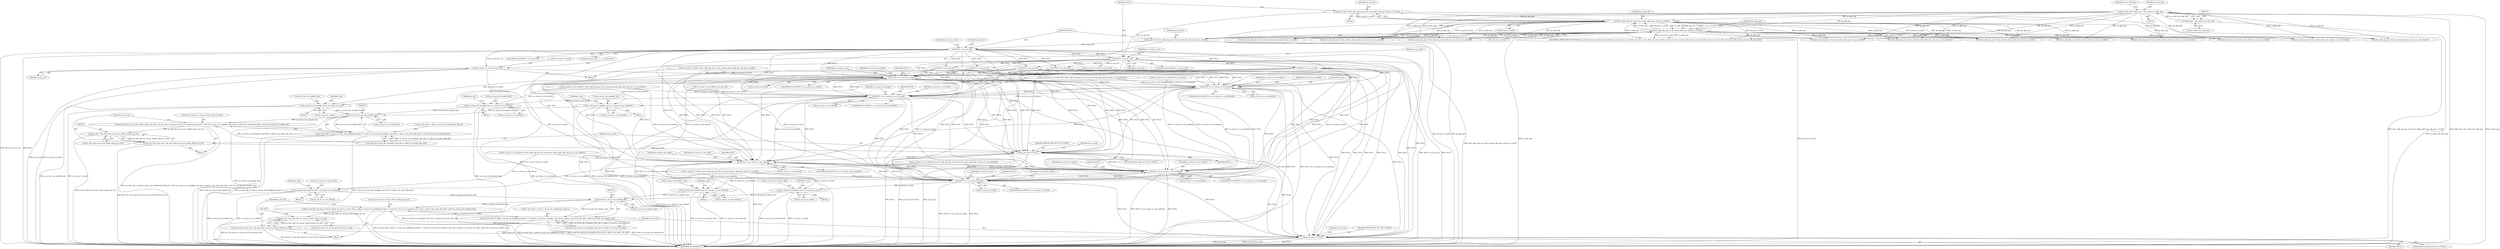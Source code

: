 digraph "0_Android_913d9e8d93d6b81bb8eac3fc2c1426651f5b259d_0@pointer" {
"1000547" [label="(Call,as_ref_pic_lt_curr[i] = ps_pic_buf)"];
"1000539" [label="(Call,NULL != ps_pic_buf)"];
"1000516" [label="(Call,NULL != ps_pic_buf)"];
"1000508" [label="(Call,ps_pic_buf = ihevc_dpb_mgr_get_ref_by_poc_lsb(ps_dpb_mgr, ai4_poc_lt_curr[i]))"];
"1000510" [label="(Call,ihevc_dpb_mgr_get_ref_by_poc_lsb(ps_dpb_mgr, ai4_poc_lt_curr[i]))"];
"1000124" [label="(Call,*ps_dpb_mgr = (dpb_mgr_t *)ps_codec->pv_dpb_mgr)"];
"1000126" [label="(Call,(dpb_mgr_t *)ps_codec->pv_dpb_mgr)"];
"1000533" [label="(Call,ihevc_dpb_mgr_get_ref_by_poc(ps_dpb_mgr, ai4_poc_lt_curr[i]))"];
"1000531" [label="(Call,ps_pic_buf = ihevc_dpb_mgr_get_ref_by_poc(ps_dpb_mgr, ai4_poc_lt_curr[i]))"];
"1000855" [label="(Call,NULL == as_ref_pic_lt_curr[i])"];
"1000771" [label="(Call,NULL == as_ref_pic_st_curr_before[i])"];
"1000786" [label="(Call,as_ref_pic_list_temp0[r_idx] = as_ref_pic_st_curr_before[i])"];
"1000917" [label="(Call,(void *)as_ref_pic_list_temp0[r_idx])"];
"1000892" [label="(Call,ps_slice_hdr->as_ref_pic_list0[r_idx].pv_pic_buf = ps_slice_hdr->s_rplm.i1_ref_pic_list_modification_flag_l0 ? (void *)as_ref_pic_list_temp0[ps_slice_hdr->s_rplm.i1_list_entry_l0[r_idx]] : (void *)as_ref_pic_list_temp0[r_idx])"];
"1000924" [label="(Call,(pic_buf_t *)ps_slice_hdr->as_ref_pic_list0[r_idx].pv_pic_buf)"];
"1000922" [label="(Call,ps_pic_buf = (pic_buf_t *)ps_slice_hdr->as_ref_pic_list0[r_idx].pv_pic_buf)"];
"1000934" [label="(Call,ps_pic_buf == NULL)"];
"1001006" [label="(Call,NULL == as_ref_pic_st_curr_after[i])"];
"1001021" [label="(Call,as_ref_pic_list_temp1[r_idx] = as_ref_pic_st_curr_after[i])"];
"1001152" [label="(Call,(void *)as_ref_pic_list_temp1[r_idx])"];
"1001127" [label="(Call,ps_slice_hdr->as_ref_pic_list1[r_idx].pv_pic_buf = ps_slice_hdr->s_rplm.i1_ref_pic_list_modification_flag_l1 ? (void *)as_ref_pic_list_temp1[ps_slice_hdr->s_rplm.i1_list_entry_l1[r_idx]] : (void *)as_ref_pic_list_temp1[r_idx])"];
"1001159" [label="(Call,(pic_buf_t *)ps_slice_hdr->as_ref_pic_list1[r_idx].pv_pic_buf)"];
"1001157" [label="(Call,ps_pic_buf = (pic_buf_t *)ps_slice_hdr->as_ref_pic_list1[r_idx].pv_pic_buf)"];
"1001169" [label="(Call,ps_pic_buf == NULL)"];
"1001135" [label="(Call,ps_slice_hdr->s_rplm.i1_ref_pic_list_modification_flag_l1 ? (void *)as_ref_pic_list_temp1[ps_slice_hdr->s_rplm.i1_list_entry_l1[r_idx]] : (void *)as_ref_pic_list_temp1[r_idx])"];
"1001048" [label="(Call,NULL == as_ref_pic_st_curr_before[i])"];
"1001063" [label="(Call,as_ref_pic_list_temp1[r_idx] = as_ref_pic_st_curr_before[i])"];
"1001090" [label="(Call,NULL == as_ref_pic_lt_curr[i])"];
"1001105" [label="(Call,as_ref_pic_list_temp1[r_idx] = as_ref_pic_lt_curr[i])"];
"1000900" [label="(Call,ps_slice_hdr->s_rplm.i1_ref_pic_list_modification_flag_l0 ? (void *)as_ref_pic_list_temp0[ps_slice_hdr->s_rplm.i1_list_entry_l0[r_idx]] : (void *)as_ref_pic_list_temp0[r_idx])"];
"1000813" [label="(Call,NULL == as_ref_pic_st_curr_after[i])"];
"1000828" [label="(Call,as_ref_pic_list_temp0[r_idx] = as_ref_pic_st_curr_after[i])"];
"1000870" [label="(Call,as_ref_pic_list_temp0[r_idx] = as_ref_pic_lt_curr[i])"];
"1000573" [label="(Call,ihevc_dpb_mgr_get_ref_by_poc_lsb(ps_dpb_mgr, ai4_poc_lt_foll[i]))"];
"1000668" [label="(Call,NULL != ps_pic_buf)"];
"1000938" [label="(Identifier,IHEVCD_REF_PIC_NOT_FOUND)"];
"1000701" [label="(Call,NULL != ps_pic_buf)"];
"1000499" [label="(Identifier,i)"];
"1001089" [label="(ControlStructure,if(NULL == as_ref_pic_lt_curr[i]))"];
"1000813" [label="(Call,NULL == as_ref_pic_st_curr_after[i])"];
"1000779" [label="(Identifier,as_ref_pic_st_curr_before)"];
"1000808" [label="(Identifier,r_idx)"];
"1000509" [label="(Identifier,ps_pic_buf)"];
"1000819" [label="(Call,as_ref_pic_st_curr_after[i] = ihevc_dpb_mgr_get_ref_by_nearest_poc(ps_dpb_mgr, ai4_poc_st_curr_after[i]))"];
"1000521" [label="(Identifier,ps_pic_buf)"];
"1001056" [label="(Identifier,as_ref_pic_st_curr_before)"];
"1000788" [label="(Identifier,as_ref_pic_list_temp0)"];
"1001098" [label="(Identifier,as_ref_pic_lt_curr)"];
"1000770" [label="(ControlStructure,if(NULL == as_ref_pic_st_curr_before[i]))"];
"1001109" [label="(Call,as_ref_pic_lt_curr[i])"];
"1000535" [label="(Call,ai4_poc_lt_curr[i])"];
"1000602" [label="(Call,NULL != ps_pic_buf)"];
"1001067" [label="(Call,as_ref_pic_st_curr_before[i])"];
"1001088" [label="(Block,)"];
"1001058" [label="(Call,ihevc_dpb_mgr_get_ref_by_nearest_poc(ps_dpb_mgr, ai4_poc_st_curr_before[i]))"];
"1001007" [label="(Identifier,NULL)"];
"1001090" [label="(Call,NULL == as_ref_pic_lt_curr[i])"];
"1000861" [label="(Call,as_ref_pic_lt_curr[i] = ihevc_dpb_mgr_get_ref_by_nearest_poc(ps_dpb_mgr, ai4_poc_lt_curr[i]))"];
"1001127" [label="(Call,ps_slice_hdr->as_ref_pic_list1[r_idx].pv_pic_buf = ps_slice_hdr->s_rplm.i1_ref_pic_list_modification_flag_l1 ? (void *)as_ref_pic_list_temp1[ps_slice_hdr->s_rplm.i1_list_entry_l1[r_idx]] : (void *)as_ref_pic_list_temp1[r_idx])"];
"1000919" [label="(Call,as_ref_pic_list_temp0[r_idx])"];
"1001050" [label="(Call,as_ref_pic_st_curr_before[i])"];
"1001001" [label="(Identifier,r_idx)"];
"1000547" [label="(Call,as_ref_pic_lt_curr[i] = ps_pic_buf)"];
"1000124" [label="(Call,*ps_dpb_mgr = (dpb_mgr_t *)ps_codec->pv_dpb_mgr)"];
"1001157" [label="(Call,ps_pic_buf = (pic_buf_t *)ps_slice_hdr->as_ref_pic_list1[r_idx].pv_pic_buf)"];
"1000811" [label="(Block,)"];
"1000532" [label="(Identifier,ps_pic_buf)"];
"1000539" [label="(Call,NULL != ps_pic_buf)"];
"1000865" [label="(Call,ihevc_dpb_mgr_get_ref_by_nearest_poc(ps_dpb_mgr, ai4_poc_lt_curr[i]))"];
"1000923" [label="(Identifier,ps_pic_buf)"];
"1000579" [label="(Call,NULL != ps_pic_buf)"];
"1000676" [label="(Call,as_ref_pic_st_curr_after[i] = ps_pic_buf)"];
"1000856" [label="(Identifier,NULL)"];
"1000548" [label="(Call,as_ref_pic_lt_curr[i])"];
"1000512" [label="(Call,ai4_poc_lt_curr[i])"];
"1000773" [label="(Call,as_ref_pic_st_curr_before[i])"];
"1001012" [label="(Call,as_ref_pic_st_curr_after[i] = ihevc_dpb_mgr_get_ref_by_nearest_poc(ps_dpb_mgr, ai4_poc_st_curr_after[i]))"];
"1000832" [label="(Call,as_ref_pic_st_curr_after[i])"];
"1000815" [label="(Call,as_ref_pic_st_curr_after[i])"];
"1000526" [label="(Identifier,as_ref_pic_lt_curr)"];
"1001092" [label="(Call,as_ref_pic_lt_curr[i])"];
"1000940" [label="(Identifier,ps_mv_buf)"];
"1000551" [label="(Identifier,ps_pic_buf)"];
"1001141" [label="(Call,(void *)as_ref_pic_list_temp1[ps_slice_hdr->s_rplm.i1_list_entry_l1[r_idx]])"];
"1001168" [label="(ControlStructure,if(ps_pic_buf == NULL))"];
"1000510" [label="(Call,ihevc_dpb_mgr_get_ref_by_poc_lsb(ps_dpb_mgr, ai4_poc_lt_curr[i]))"];
"1000906" [label="(Call,(void *)as_ref_pic_list_temp0[ps_slice_hdr->s_rplm.i1_list_entry_l0[r_idx]])"];
"1000517" [label="(Identifier,NULL)"];
"1000823" [label="(Call,ihevc_dpb_mgr_get_ref_by_nearest_poc(ps_dpb_mgr, ai4_poc_st_curr_after[i]))"];
"1000934" [label="(Call,ps_pic_buf == NULL)"];
"1000635" [label="(Call,NULL != ps_pic_buf)"];
"1000900" [label="(Call,ps_slice_hdr->s_rplm.i1_ref_pic_list_modification_flag_l0 ? (void *)as_ref_pic_list_temp0[ps_slice_hdr->s_rplm.i1_list_entry_l0[r_idx]] : (void *)as_ref_pic_list_temp0[r_idx])"];
"1001022" [label="(Call,as_ref_pic_list_temp1[r_idx])"];
"1000854" [label="(ControlStructure,if(NULL == as_ref_pic_lt_curr[i]))"];
"1000629" [label="(Call,ihevc_dpb_mgr_get_ref_by_poc(ps_dpb_mgr, ai4_poc_st_curr_before[i]))"];
"1000871" [label="(Call,as_ref_pic_list_temp0[r_idx])"];
"1000786" [label="(Call,as_ref_pic_list_temp0[r_idx] = as_ref_pic_st_curr_before[i])"];
"1000863" [label="(Identifier,as_ref_pic_lt_curr)"];
"1001046" [label="(Block,)"];
"1000821" [label="(Identifier,as_ref_pic_st_curr_after)"];
"1001152" [label="(Call,(void *)as_ref_pic_list_temp1[r_idx])"];
"1000695" [label="(Call,ihevc_dpb_mgr_get_ref_by_poc(ps_dpb_mgr, ai4_poc_st_foll[i]))"];
"1000662" [label="(Call,ihevc_dpb_mgr_get_ref_by_poc(ps_dpb_mgr, ai4_poc_st_curr_after[i]))"];
"1001065" [label="(Identifier,as_ref_pic_list_temp1)"];
"1000901" [label="(Call,ps_slice_hdr->s_rplm.i1_ref_pic_list_modification_flag_l0)"];
"1000850" [label="(Identifier,r_idx)"];
"1000787" [label="(Call,as_ref_pic_list_temp0[r_idx])"];
"1001043" [label="(Identifier,r_idx)"];
"1000857" [label="(Call,as_ref_pic_lt_curr[i])"];
"1000128" [label="(Call,ps_codec->pv_dpb_mgr)"];
"1000917" [label="(Call,(void *)as_ref_pic_list_temp0[r_idx])"];
"1001047" [label="(ControlStructure,if(NULL == as_ref_pic_st_curr_before[i]))"];
"1000872" [label="(Identifier,as_ref_pic_list_temp0)"];
"1000812" [label="(ControlStructure,if(NULL == as_ref_pic_st_curr_after[i]))"];
"1000924" [label="(Call,(pic_buf_t *)ps_slice_hdr->as_ref_pic_list0[r_idx].pv_pic_buf)"];
"1000533" [label="(Call,ihevc_dpb_mgr_get_ref_by_poc(ps_dpb_mgr, ai4_poc_lt_curr[i]))"];
"1000870" [label="(Call,as_ref_pic_list_temp0[r_idx] = as_ref_pic_lt_curr[i])"];
"1001008" [label="(Call,as_ref_pic_st_curr_after[i])"];
"1001128" [label="(Call,ps_slice_hdr->as_ref_pic_list1[r_idx].pv_pic_buf)"];
"1000515" [label="(ControlStructure,if(NULL != ps_pic_buf))"];
"1000508" [label="(Call,ps_pic_buf = ihevc_dpb_mgr_get_ref_by_poc_lsb(ps_dpb_mgr, ai4_poc_lt_curr[i]))"];
"1000853" [label="(Block,)"];
"1000518" [label="(Identifier,ps_pic_buf)"];
"1001054" [label="(Call,as_ref_pic_st_curr_before[i] = ihevc_dpb_mgr_get_ref_by_nearest_poc(ps_dpb_mgr, ai4_poc_st_curr_before[i]))"];
"1000830" [label="(Identifier,as_ref_pic_list_temp0)"];
"1000541" [label="(Identifier,ps_pic_buf)"];
"1000855" [label="(Call,NULL == as_ref_pic_lt_curr[i])"];
"1001135" [label="(Call,ps_slice_hdr->s_rplm.i1_ref_pic_list_modification_flag_l1 ? (void *)as_ref_pic_list_temp1[ps_slice_hdr->s_rplm.i1_list_entry_l1[r_idx]] : (void *)as_ref_pic_list_temp1[r_idx])"];
"1000544" [label="(Identifier,ps_pic_buf)"];
"1000892" [label="(Call,ps_slice_hdr->as_ref_pic_list0[r_idx].pv_pic_buf = ps_slice_hdr->s_rplm.i1_ref_pic_list_modification_flag_l0 ? (void *)as_ref_pic_list_temp0[ps_slice_hdr->s_rplm.i1_list_entry_l0[r_idx]] : (void *)as_ref_pic_list_temp0[r_idx])"];
"1001175" [label="(Identifier,ps_mv_buf)"];
"1000549" [label="(Identifier,as_ref_pic_lt_curr)"];
"1001170" [label="(Identifier,ps_pic_buf)"];
"1001064" [label="(Call,as_ref_pic_list_temp1[r_idx])"];
"1000893" [label="(Call,ps_slice_hdr->as_ref_pic_list0[r_idx].pv_pic_buf)"];
"1001063" [label="(Call,as_ref_pic_list_temp1[r_idx] = as_ref_pic_st_curr_before[i])"];
"1000125" [label="(Identifier,ps_dpb_mgr)"];
"1000922" [label="(Call,ps_pic_buf = (pic_buf_t *)ps_slice_hdr->as_ref_pic_list0[r_idx].pv_pic_buf)"];
"1001106" [label="(Call,as_ref_pic_list_temp1[r_idx])"];
"1001161" [label="(Call,ps_slice_hdr->as_ref_pic_list1[r_idx].pv_pic_buf)"];
"1000530" [label="(Block,)"];
"1001190" [label="(Call,DEBUG_PRINT_REF_LIST_POCS(i4_pic_order_cnt_val, ps_slice_hdr, ps_dpb_mgr, u4_num_st_curr_before, u4_num_st_curr_after, u4_num_st_foll, u4_num_lt_curr, u4_num_lt_foll, ai4_poc_st_curr_before, ai4_poc_st_curr_after, ai4_poc_st_foll, ai4_poc_lt_curr, ai4_poc_lt_foll))"];
"1000890" [label="(Block,)"];
"1000777" [label="(Call,as_ref_pic_st_curr_before[i] = ihevc_dpb_mgr_get_ref_by_nearest_poc(ps_dpb_mgr, ai4_poc_st_curr_before[i]))"];
"1000507" [label="(Block,)"];
"1001006" [label="(Call,NULL == as_ref_pic_st_curr_after[i])"];
"1001021" [label="(Call,as_ref_pic_list_temp1[r_idx] = as_ref_pic_st_curr_after[i])"];
"1001025" [label="(Call,as_ref_pic_st_curr_after[i])"];
"1000933" [label="(ControlStructure,if(ps_pic_buf == NULL))"];
"1000781" [label="(Call,ihevc_dpb_mgr_get_ref_by_nearest_poc(ps_dpb_mgr, ai4_poc_st_curr_before[i]))"];
"1001154" [label="(Call,as_ref_pic_list_temp1[r_idx])"];
"1000126" [label="(Call,(dpb_mgr_t *)ps_codec->pv_dpb_mgr)"];
"1000828" [label="(Call,as_ref_pic_list_temp0[r_idx] = as_ref_pic_st_curr_after[i])"];
"1000769" [label="(Block,)"];
"1000531" [label="(Call,ps_pic_buf = ihevc_dpb_mgr_get_ref_by_poc(ps_dpb_mgr, ai4_poc_lt_curr[i]))"];
"1000926" [label="(Call,ps_slice_hdr->as_ref_pic_list0[r_idx].pv_pic_buf)"];
"1001005" [label="(ControlStructure,if(NULL == as_ref_pic_st_curr_after[i]))"];
"1001004" [label="(Block,)"];
"1000524" [label="(Call,as_ref_pic_lt_curr[i] = ps_pic_buf)"];
"1001100" [label="(Call,ihevc_dpb_mgr_get_ref_by_nearest_poc(ps_dpb_mgr, ai4_poc_lt_curr[i]))"];
"1000112" [label="(Block,)"];
"1000814" [label="(Identifier,NULL)"];
"1000772" [label="(Identifier,NULL)"];
"1000516" [label="(Call,NULL != ps_pic_buf)"];
"1001159" [label="(Call,(pic_buf_t *)ps_slice_hdr->as_ref_pic_list1[r_idx].pv_pic_buf)"];
"1001171" [label="(Identifier,NULL)"];
"1001091" [label="(Identifier,NULL)"];
"1001125" [label="(Block,)"];
"1001105" [label="(Call,as_ref_pic_list_temp1[r_idx] = as_ref_pic_lt_curr[i])"];
"1001096" [label="(Call,as_ref_pic_lt_curr[i] = ihevc_dpb_mgr_get_ref_by_nearest_poc(ps_dpb_mgr, ai4_poc_lt_curr[i]))"];
"1000874" [label="(Call,as_ref_pic_lt_curr[i])"];
"1001049" [label="(Identifier,NULL)"];
"1001173" [label="(Identifier,IHEVCD_REF_PIC_NOT_FOUND)"];
"1001085" [label="(Identifier,r_idx)"];
"1000829" [label="(Call,as_ref_pic_list_temp0[r_idx])"];
"1000538" [label="(ControlStructure,if(NULL != ps_pic_buf))"];
"1001158" [label="(Identifier,ps_pic_buf)"];
"1001023" [label="(Identifier,as_ref_pic_list_temp1)"];
"1001048" [label="(Call,NULL == as_ref_pic_st_curr_before[i])"];
"1000936" [label="(Identifier,NULL)"];
"1000790" [label="(Call,as_ref_pic_st_curr_before[i])"];
"1001169" [label="(Call,ps_pic_buf == NULL)"];
"1000596" [label="(Call,ihevc_dpb_mgr_get_ref_by_poc(ps_dpb_mgr, ai4_poc_lt_foll[i]))"];
"1000534" [label="(Identifier,ps_dpb_mgr)"];
"1001014" [label="(Identifier,as_ref_pic_st_curr_after)"];
"1000935" [label="(Identifier,ps_pic_buf)"];
"1000643" [label="(Call,as_ref_pic_st_curr_before[i] = ps_pic_buf)"];
"1000540" [label="(Identifier,NULL)"];
"1001016" [label="(Call,ihevc_dpb_mgr_get_ref_by_nearest_poc(ps_dpb_mgr, ai4_poc_st_curr_after[i]))"];
"1001136" [label="(Call,ps_slice_hdr->s_rplm.i1_ref_pic_list_modification_flag_l1)"];
"1000766" [label="(Identifier,r_idx)"];
"1000133" [label="(Identifier,ps_mv_buf_mgr)"];
"1001297" [label="(MethodReturn,WORD32)"];
"1000511" [label="(Identifier,ps_dpb_mgr)"];
"1000771" [label="(Call,NULL == as_ref_pic_st_curr_before[i])"];
"1001107" [label="(Identifier,as_ref_pic_list_temp1)"];
"1000547" -> "1000530"  [label="AST: "];
"1000547" -> "1000551"  [label="CFG: "];
"1000548" -> "1000547"  [label="AST: "];
"1000551" -> "1000547"  [label="AST: "];
"1000499" -> "1000547"  [label="CFG: "];
"1000547" -> "1001297"  [label="DDG: as_ref_pic_lt_curr[i]"];
"1000547" -> "1001297"  [label="DDG: ps_pic_buf"];
"1000539" -> "1000547"  [label="DDG: ps_pic_buf"];
"1000547" -> "1000855"  [label="DDG: as_ref_pic_lt_curr[i]"];
"1000547" -> "1001090"  [label="DDG: as_ref_pic_lt_curr[i]"];
"1000539" -> "1000538"  [label="AST: "];
"1000539" -> "1000541"  [label="CFG: "];
"1000540" -> "1000539"  [label="AST: "];
"1000541" -> "1000539"  [label="AST: "];
"1000544" -> "1000539"  [label="CFG: "];
"1000549" -> "1000539"  [label="CFG: "];
"1000539" -> "1001297"  [label="DDG: NULL"];
"1000539" -> "1001297"  [label="DDG: NULL != ps_pic_buf"];
"1000539" -> "1000516"  [label="DDG: NULL"];
"1000516" -> "1000539"  [label="DDG: NULL"];
"1000531" -> "1000539"  [label="DDG: ps_pic_buf"];
"1000539" -> "1000579"  [label="DDG: NULL"];
"1000539" -> "1000602"  [label="DDG: NULL"];
"1000539" -> "1000635"  [label="DDG: NULL"];
"1000539" -> "1000668"  [label="DDG: NULL"];
"1000539" -> "1000701"  [label="DDG: NULL"];
"1000539" -> "1000771"  [label="DDG: NULL"];
"1000539" -> "1000813"  [label="DDG: NULL"];
"1000539" -> "1000855"  [label="DDG: NULL"];
"1000539" -> "1000934"  [label="DDG: NULL"];
"1000539" -> "1001006"  [label="DDG: NULL"];
"1000539" -> "1001048"  [label="DDG: NULL"];
"1000539" -> "1001090"  [label="DDG: NULL"];
"1000539" -> "1001169"  [label="DDG: NULL"];
"1000516" -> "1000515"  [label="AST: "];
"1000516" -> "1000518"  [label="CFG: "];
"1000517" -> "1000516"  [label="AST: "];
"1000518" -> "1000516"  [label="AST: "];
"1000521" -> "1000516"  [label="CFG: "];
"1000526" -> "1000516"  [label="CFG: "];
"1000516" -> "1001297"  [label="DDG: NULL != ps_pic_buf"];
"1000516" -> "1001297"  [label="DDG: NULL"];
"1000508" -> "1000516"  [label="DDG: ps_pic_buf"];
"1000516" -> "1000524"  [label="DDG: ps_pic_buf"];
"1000516" -> "1000579"  [label="DDG: NULL"];
"1000516" -> "1000602"  [label="DDG: NULL"];
"1000516" -> "1000635"  [label="DDG: NULL"];
"1000516" -> "1000668"  [label="DDG: NULL"];
"1000516" -> "1000701"  [label="DDG: NULL"];
"1000516" -> "1000771"  [label="DDG: NULL"];
"1000516" -> "1000813"  [label="DDG: NULL"];
"1000516" -> "1000855"  [label="DDG: NULL"];
"1000516" -> "1000934"  [label="DDG: NULL"];
"1000516" -> "1001006"  [label="DDG: NULL"];
"1000516" -> "1001048"  [label="DDG: NULL"];
"1000516" -> "1001090"  [label="DDG: NULL"];
"1000516" -> "1001169"  [label="DDG: NULL"];
"1000508" -> "1000507"  [label="AST: "];
"1000508" -> "1000510"  [label="CFG: "];
"1000509" -> "1000508"  [label="AST: "];
"1000510" -> "1000508"  [label="AST: "];
"1000517" -> "1000508"  [label="CFG: "];
"1000508" -> "1001297"  [label="DDG: ihevc_dpb_mgr_get_ref_by_poc_lsb(ps_dpb_mgr, ai4_poc_lt_curr[i])"];
"1000510" -> "1000508"  [label="DDG: ps_dpb_mgr"];
"1000510" -> "1000508"  [label="DDG: ai4_poc_lt_curr[i]"];
"1000510" -> "1000512"  [label="CFG: "];
"1000511" -> "1000510"  [label="AST: "];
"1000512" -> "1000510"  [label="AST: "];
"1000510" -> "1001297"  [label="DDG: ps_dpb_mgr"];
"1000510" -> "1001297"  [label="DDG: ai4_poc_lt_curr[i]"];
"1000124" -> "1000510"  [label="DDG: ps_dpb_mgr"];
"1000533" -> "1000510"  [label="DDG: ps_dpb_mgr"];
"1000533" -> "1000510"  [label="DDG: ai4_poc_lt_curr[i]"];
"1000510" -> "1000533"  [label="DDG: ps_dpb_mgr"];
"1000510" -> "1000533"  [label="DDG: ai4_poc_lt_curr[i]"];
"1000510" -> "1000573"  [label="DDG: ps_dpb_mgr"];
"1000510" -> "1000596"  [label="DDG: ps_dpb_mgr"];
"1000510" -> "1000629"  [label="DDG: ps_dpb_mgr"];
"1000510" -> "1000662"  [label="DDG: ps_dpb_mgr"];
"1000510" -> "1000695"  [label="DDG: ps_dpb_mgr"];
"1000510" -> "1000781"  [label="DDG: ps_dpb_mgr"];
"1000510" -> "1000823"  [label="DDG: ps_dpb_mgr"];
"1000510" -> "1000865"  [label="DDG: ps_dpb_mgr"];
"1000510" -> "1000865"  [label="DDG: ai4_poc_lt_curr[i]"];
"1000510" -> "1001016"  [label="DDG: ps_dpb_mgr"];
"1000510" -> "1001058"  [label="DDG: ps_dpb_mgr"];
"1000510" -> "1001100"  [label="DDG: ps_dpb_mgr"];
"1000510" -> "1001100"  [label="DDG: ai4_poc_lt_curr[i]"];
"1000510" -> "1001190"  [label="DDG: ps_dpb_mgr"];
"1000510" -> "1001190"  [label="DDG: ai4_poc_lt_curr[i]"];
"1000124" -> "1000112"  [label="AST: "];
"1000124" -> "1000126"  [label="CFG: "];
"1000125" -> "1000124"  [label="AST: "];
"1000126" -> "1000124"  [label="AST: "];
"1000133" -> "1000124"  [label="CFG: "];
"1000124" -> "1001297"  [label="DDG: (dpb_mgr_t *)ps_codec->pv_dpb_mgr"];
"1000124" -> "1001297"  [label="DDG: ps_dpb_mgr"];
"1000126" -> "1000124"  [label="DDG: ps_codec->pv_dpb_mgr"];
"1000124" -> "1000533"  [label="DDG: ps_dpb_mgr"];
"1000124" -> "1000573"  [label="DDG: ps_dpb_mgr"];
"1000124" -> "1000596"  [label="DDG: ps_dpb_mgr"];
"1000124" -> "1000629"  [label="DDG: ps_dpb_mgr"];
"1000124" -> "1000662"  [label="DDG: ps_dpb_mgr"];
"1000124" -> "1000695"  [label="DDG: ps_dpb_mgr"];
"1000124" -> "1000781"  [label="DDG: ps_dpb_mgr"];
"1000124" -> "1000823"  [label="DDG: ps_dpb_mgr"];
"1000124" -> "1000865"  [label="DDG: ps_dpb_mgr"];
"1000124" -> "1001016"  [label="DDG: ps_dpb_mgr"];
"1000124" -> "1001058"  [label="DDG: ps_dpb_mgr"];
"1000124" -> "1001100"  [label="DDG: ps_dpb_mgr"];
"1000124" -> "1001190"  [label="DDG: ps_dpb_mgr"];
"1000126" -> "1000128"  [label="CFG: "];
"1000127" -> "1000126"  [label="AST: "];
"1000128" -> "1000126"  [label="AST: "];
"1000126" -> "1001297"  [label="DDG: ps_codec->pv_dpb_mgr"];
"1000533" -> "1000531"  [label="AST: "];
"1000533" -> "1000535"  [label="CFG: "];
"1000534" -> "1000533"  [label="AST: "];
"1000535" -> "1000533"  [label="AST: "];
"1000531" -> "1000533"  [label="CFG: "];
"1000533" -> "1001297"  [label="DDG: ps_dpb_mgr"];
"1000533" -> "1001297"  [label="DDG: ai4_poc_lt_curr[i]"];
"1000533" -> "1000531"  [label="DDG: ps_dpb_mgr"];
"1000533" -> "1000531"  [label="DDG: ai4_poc_lt_curr[i]"];
"1000533" -> "1000573"  [label="DDG: ps_dpb_mgr"];
"1000533" -> "1000596"  [label="DDG: ps_dpb_mgr"];
"1000533" -> "1000629"  [label="DDG: ps_dpb_mgr"];
"1000533" -> "1000662"  [label="DDG: ps_dpb_mgr"];
"1000533" -> "1000695"  [label="DDG: ps_dpb_mgr"];
"1000533" -> "1000781"  [label="DDG: ps_dpb_mgr"];
"1000533" -> "1000823"  [label="DDG: ps_dpb_mgr"];
"1000533" -> "1000865"  [label="DDG: ps_dpb_mgr"];
"1000533" -> "1000865"  [label="DDG: ai4_poc_lt_curr[i]"];
"1000533" -> "1001016"  [label="DDG: ps_dpb_mgr"];
"1000533" -> "1001058"  [label="DDG: ps_dpb_mgr"];
"1000533" -> "1001100"  [label="DDG: ps_dpb_mgr"];
"1000533" -> "1001100"  [label="DDG: ai4_poc_lt_curr[i]"];
"1000533" -> "1001190"  [label="DDG: ps_dpb_mgr"];
"1000533" -> "1001190"  [label="DDG: ai4_poc_lt_curr[i]"];
"1000531" -> "1000530"  [label="AST: "];
"1000532" -> "1000531"  [label="AST: "];
"1000540" -> "1000531"  [label="CFG: "];
"1000531" -> "1001297"  [label="DDG: ihevc_dpb_mgr_get_ref_by_poc(ps_dpb_mgr, ai4_poc_lt_curr[i])"];
"1000855" -> "1000854"  [label="AST: "];
"1000855" -> "1000857"  [label="CFG: "];
"1000856" -> "1000855"  [label="AST: "];
"1000857" -> "1000855"  [label="AST: "];
"1000863" -> "1000855"  [label="CFG: "];
"1000872" -> "1000855"  [label="CFG: "];
"1000855" -> "1001297"  [label="DDG: NULL == as_ref_pic_lt_curr[i]"];
"1000855" -> "1001297"  [label="DDG: NULL"];
"1000855" -> "1000771"  [label="DDG: NULL"];
"1000855" -> "1000813"  [label="DDG: NULL"];
"1000579" -> "1000855"  [label="DDG: NULL"];
"1000813" -> "1000855"  [label="DDG: NULL"];
"1000701" -> "1000855"  [label="DDG: NULL"];
"1000635" -> "1000855"  [label="DDG: NULL"];
"1000602" -> "1000855"  [label="DDG: NULL"];
"1000668" -> "1000855"  [label="DDG: NULL"];
"1000771" -> "1000855"  [label="DDG: NULL"];
"1000524" -> "1000855"  [label="DDG: as_ref_pic_lt_curr[i]"];
"1000861" -> "1000855"  [label="DDG: as_ref_pic_lt_curr[i]"];
"1000855" -> "1000870"  [label="DDG: as_ref_pic_lt_curr[i]"];
"1000855" -> "1000934"  [label="DDG: NULL"];
"1000855" -> "1001006"  [label="DDG: NULL"];
"1000855" -> "1001048"  [label="DDG: NULL"];
"1000855" -> "1001090"  [label="DDG: NULL"];
"1000855" -> "1001090"  [label="DDG: as_ref_pic_lt_curr[i]"];
"1000855" -> "1001169"  [label="DDG: NULL"];
"1000771" -> "1000770"  [label="AST: "];
"1000771" -> "1000773"  [label="CFG: "];
"1000772" -> "1000771"  [label="AST: "];
"1000773" -> "1000771"  [label="AST: "];
"1000779" -> "1000771"  [label="CFG: "];
"1000788" -> "1000771"  [label="CFG: "];
"1000771" -> "1001297"  [label="DDG: NULL"];
"1000771" -> "1001297"  [label="DDG: NULL == as_ref_pic_st_curr_before[i]"];
"1000579" -> "1000771"  [label="DDG: NULL"];
"1000813" -> "1000771"  [label="DDG: NULL"];
"1000701" -> "1000771"  [label="DDG: NULL"];
"1000635" -> "1000771"  [label="DDG: NULL"];
"1000602" -> "1000771"  [label="DDG: NULL"];
"1000668" -> "1000771"  [label="DDG: NULL"];
"1000643" -> "1000771"  [label="DDG: as_ref_pic_st_curr_before[i]"];
"1000777" -> "1000771"  [label="DDG: as_ref_pic_st_curr_before[i]"];
"1000771" -> "1000786"  [label="DDG: as_ref_pic_st_curr_before[i]"];
"1000771" -> "1000813"  [label="DDG: NULL"];
"1000771" -> "1000934"  [label="DDG: NULL"];
"1000771" -> "1001006"  [label="DDG: NULL"];
"1000771" -> "1001048"  [label="DDG: NULL"];
"1000771" -> "1001048"  [label="DDG: as_ref_pic_st_curr_before[i]"];
"1000771" -> "1001090"  [label="DDG: NULL"];
"1000771" -> "1001169"  [label="DDG: NULL"];
"1000786" -> "1000769"  [label="AST: "];
"1000786" -> "1000790"  [label="CFG: "];
"1000787" -> "1000786"  [label="AST: "];
"1000790" -> "1000786"  [label="AST: "];
"1000766" -> "1000786"  [label="CFG: "];
"1000786" -> "1001297"  [label="DDG: as_ref_pic_st_curr_before[i]"];
"1000786" -> "1001297"  [label="DDG: as_ref_pic_list_temp0[r_idx]"];
"1000777" -> "1000786"  [label="DDG: as_ref_pic_st_curr_before[i]"];
"1000786" -> "1000917"  [label="DDG: as_ref_pic_list_temp0[r_idx]"];
"1000917" -> "1000900"  [label="AST: "];
"1000917" -> "1000919"  [label="CFG: "];
"1000918" -> "1000917"  [label="AST: "];
"1000919" -> "1000917"  [label="AST: "];
"1000900" -> "1000917"  [label="CFG: "];
"1000917" -> "1001297"  [label="DDG: as_ref_pic_list_temp0[r_idx]"];
"1000917" -> "1000892"  [label="DDG: as_ref_pic_list_temp0[r_idx]"];
"1000917" -> "1000900"  [label="DDG: as_ref_pic_list_temp0[r_idx]"];
"1000828" -> "1000917"  [label="DDG: as_ref_pic_list_temp0[r_idx]"];
"1000870" -> "1000917"  [label="DDG: as_ref_pic_list_temp0[r_idx]"];
"1000892" -> "1000890"  [label="AST: "];
"1000892" -> "1000900"  [label="CFG: "];
"1000893" -> "1000892"  [label="AST: "];
"1000900" -> "1000892"  [label="AST: "];
"1000923" -> "1000892"  [label="CFG: "];
"1000892" -> "1001297"  [label="DDG: ps_slice_hdr->s_rplm.i1_ref_pic_list_modification_flag_l0 ? (void *)as_ref_pic_list_temp0[ps_slice_hdr->s_rplm.i1_list_entry_l0[r_idx]] : (void *)as_ref_pic_list_temp0[r_idx]"];
"1000906" -> "1000892"  [label="DDG: as_ref_pic_list_temp0[ps_slice_hdr->s_rplm.i1_list_entry_l0[r_idx]]"];
"1000892" -> "1000924"  [label="DDG: ps_slice_hdr->as_ref_pic_list0[r_idx].pv_pic_buf"];
"1000924" -> "1000922"  [label="AST: "];
"1000924" -> "1000926"  [label="CFG: "];
"1000925" -> "1000924"  [label="AST: "];
"1000926" -> "1000924"  [label="AST: "];
"1000922" -> "1000924"  [label="CFG: "];
"1000924" -> "1001297"  [label="DDG: ps_slice_hdr->as_ref_pic_list0[r_idx].pv_pic_buf"];
"1000924" -> "1000922"  [label="DDG: ps_slice_hdr->as_ref_pic_list0[r_idx].pv_pic_buf"];
"1000922" -> "1000890"  [label="AST: "];
"1000923" -> "1000922"  [label="AST: "];
"1000935" -> "1000922"  [label="CFG: "];
"1000922" -> "1001297"  [label="DDG: (pic_buf_t *)ps_slice_hdr->as_ref_pic_list0[r_idx].pv_pic_buf"];
"1000922" -> "1000934"  [label="DDG: ps_pic_buf"];
"1000934" -> "1000933"  [label="AST: "];
"1000934" -> "1000936"  [label="CFG: "];
"1000935" -> "1000934"  [label="AST: "];
"1000936" -> "1000934"  [label="AST: "];
"1000938" -> "1000934"  [label="CFG: "];
"1000940" -> "1000934"  [label="CFG: "];
"1000934" -> "1001297"  [label="DDG: ps_pic_buf"];
"1000934" -> "1001297"  [label="DDG: NULL"];
"1000934" -> "1001297"  [label="DDG: ps_pic_buf == NULL"];
"1000579" -> "1000934"  [label="DDG: NULL"];
"1000813" -> "1000934"  [label="DDG: NULL"];
"1000701" -> "1000934"  [label="DDG: NULL"];
"1000635" -> "1000934"  [label="DDG: NULL"];
"1000602" -> "1000934"  [label="DDG: NULL"];
"1000668" -> "1000934"  [label="DDG: NULL"];
"1000934" -> "1001006"  [label="DDG: NULL"];
"1000934" -> "1001048"  [label="DDG: NULL"];
"1000934" -> "1001090"  [label="DDG: NULL"];
"1000934" -> "1001169"  [label="DDG: NULL"];
"1001006" -> "1001005"  [label="AST: "];
"1001006" -> "1001008"  [label="CFG: "];
"1001007" -> "1001006"  [label="AST: "];
"1001008" -> "1001006"  [label="AST: "];
"1001014" -> "1001006"  [label="CFG: "];
"1001023" -> "1001006"  [label="CFG: "];
"1001006" -> "1001297"  [label="DDG: NULL"];
"1001006" -> "1001297"  [label="DDG: NULL == as_ref_pic_st_curr_after[i]"];
"1000813" -> "1001006"  [label="DDG: NULL"];
"1000813" -> "1001006"  [label="DDG: as_ref_pic_st_curr_after[i]"];
"1001090" -> "1001006"  [label="DDG: NULL"];
"1000701" -> "1001006"  [label="DDG: NULL"];
"1000635" -> "1001006"  [label="DDG: NULL"];
"1000602" -> "1001006"  [label="DDG: NULL"];
"1000668" -> "1001006"  [label="DDG: NULL"];
"1001048" -> "1001006"  [label="DDG: NULL"];
"1000579" -> "1001006"  [label="DDG: NULL"];
"1000676" -> "1001006"  [label="DDG: as_ref_pic_st_curr_after[i]"];
"1000819" -> "1001006"  [label="DDG: as_ref_pic_st_curr_after[i]"];
"1001012" -> "1001006"  [label="DDG: as_ref_pic_st_curr_after[i]"];
"1001006" -> "1001021"  [label="DDG: as_ref_pic_st_curr_after[i]"];
"1001006" -> "1001048"  [label="DDG: NULL"];
"1001006" -> "1001090"  [label="DDG: NULL"];
"1001006" -> "1001169"  [label="DDG: NULL"];
"1001021" -> "1001004"  [label="AST: "];
"1001021" -> "1001025"  [label="CFG: "];
"1001022" -> "1001021"  [label="AST: "];
"1001025" -> "1001021"  [label="AST: "];
"1001001" -> "1001021"  [label="CFG: "];
"1001021" -> "1001297"  [label="DDG: as_ref_pic_list_temp1[r_idx]"];
"1001021" -> "1001297"  [label="DDG: as_ref_pic_st_curr_after[i]"];
"1001012" -> "1001021"  [label="DDG: as_ref_pic_st_curr_after[i]"];
"1001021" -> "1001152"  [label="DDG: as_ref_pic_list_temp1[r_idx]"];
"1001152" -> "1001135"  [label="AST: "];
"1001152" -> "1001154"  [label="CFG: "];
"1001153" -> "1001152"  [label="AST: "];
"1001154" -> "1001152"  [label="AST: "];
"1001135" -> "1001152"  [label="CFG: "];
"1001152" -> "1001297"  [label="DDG: as_ref_pic_list_temp1[r_idx]"];
"1001152" -> "1001127"  [label="DDG: as_ref_pic_list_temp1[r_idx]"];
"1001152" -> "1001135"  [label="DDG: as_ref_pic_list_temp1[r_idx]"];
"1001063" -> "1001152"  [label="DDG: as_ref_pic_list_temp1[r_idx]"];
"1001105" -> "1001152"  [label="DDG: as_ref_pic_list_temp1[r_idx]"];
"1001127" -> "1001125"  [label="AST: "];
"1001127" -> "1001135"  [label="CFG: "];
"1001128" -> "1001127"  [label="AST: "];
"1001135" -> "1001127"  [label="AST: "];
"1001158" -> "1001127"  [label="CFG: "];
"1001127" -> "1001297"  [label="DDG: ps_slice_hdr->s_rplm.i1_ref_pic_list_modification_flag_l1 ? (void *)as_ref_pic_list_temp1[ps_slice_hdr->s_rplm.i1_list_entry_l1[r_idx]] : (void *)as_ref_pic_list_temp1[r_idx]"];
"1001141" -> "1001127"  [label="DDG: as_ref_pic_list_temp1[ps_slice_hdr->s_rplm.i1_list_entry_l1[r_idx]]"];
"1001127" -> "1001159"  [label="DDG: ps_slice_hdr->as_ref_pic_list1[r_idx].pv_pic_buf"];
"1001159" -> "1001157"  [label="AST: "];
"1001159" -> "1001161"  [label="CFG: "];
"1001160" -> "1001159"  [label="AST: "];
"1001161" -> "1001159"  [label="AST: "];
"1001157" -> "1001159"  [label="CFG: "];
"1001159" -> "1001297"  [label="DDG: ps_slice_hdr->as_ref_pic_list1[r_idx].pv_pic_buf"];
"1001159" -> "1001157"  [label="DDG: ps_slice_hdr->as_ref_pic_list1[r_idx].pv_pic_buf"];
"1001157" -> "1001125"  [label="AST: "];
"1001158" -> "1001157"  [label="AST: "];
"1001170" -> "1001157"  [label="CFG: "];
"1001157" -> "1001297"  [label="DDG: (pic_buf_t *)ps_slice_hdr->as_ref_pic_list1[r_idx].pv_pic_buf"];
"1001157" -> "1001169"  [label="DDG: ps_pic_buf"];
"1001169" -> "1001168"  [label="AST: "];
"1001169" -> "1001171"  [label="CFG: "];
"1001170" -> "1001169"  [label="AST: "];
"1001171" -> "1001169"  [label="AST: "];
"1001173" -> "1001169"  [label="CFG: "];
"1001175" -> "1001169"  [label="CFG: "];
"1001169" -> "1001297"  [label="DDG: ps_pic_buf"];
"1001169" -> "1001297"  [label="DDG: ps_pic_buf == NULL"];
"1001169" -> "1001297"  [label="DDG: NULL"];
"1000813" -> "1001169"  [label="DDG: NULL"];
"1001090" -> "1001169"  [label="DDG: NULL"];
"1000701" -> "1001169"  [label="DDG: NULL"];
"1000602" -> "1001169"  [label="DDG: NULL"];
"1000668" -> "1001169"  [label="DDG: NULL"];
"1001048" -> "1001169"  [label="DDG: NULL"];
"1000579" -> "1001169"  [label="DDG: NULL"];
"1000635" -> "1001169"  [label="DDG: NULL"];
"1001135" -> "1001141"  [label="CFG: "];
"1001136" -> "1001135"  [label="AST: "];
"1001141" -> "1001135"  [label="AST: "];
"1001135" -> "1001297"  [label="DDG: (void *)as_ref_pic_list_temp1[r_idx]"];
"1001135" -> "1001297"  [label="DDG: ps_slice_hdr->s_rplm.i1_ref_pic_list_modification_flag_l1"];
"1001135" -> "1001297"  [label="DDG: (void *)as_ref_pic_list_temp1[ps_slice_hdr->s_rplm.i1_list_entry_l1[r_idx]]"];
"1001141" -> "1001135"  [label="DDG: as_ref_pic_list_temp1[ps_slice_hdr->s_rplm.i1_list_entry_l1[r_idx]]"];
"1001048" -> "1001047"  [label="AST: "];
"1001048" -> "1001050"  [label="CFG: "];
"1001049" -> "1001048"  [label="AST: "];
"1001050" -> "1001048"  [label="AST: "];
"1001056" -> "1001048"  [label="CFG: "];
"1001065" -> "1001048"  [label="CFG: "];
"1001048" -> "1001297"  [label="DDG: NULL"];
"1001048" -> "1001297"  [label="DDG: NULL == as_ref_pic_st_curr_before[i]"];
"1000813" -> "1001048"  [label="DDG: NULL"];
"1001090" -> "1001048"  [label="DDG: NULL"];
"1000701" -> "1001048"  [label="DDG: NULL"];
"1000635" -> "1001048"  [label="DDG: NULL"];
"1000602" -> "1001048"  [label="DDG: NULL"];
"1000668" -> "1001048"  [label="DDG: NULL"];
"1000579" -> "1001048"  [label="DDG: NULL"];
"1000643" -> "1001048"  [label="DDG: as_ref_pic_st_curr_before[i]"];
"1000777" -> "1001048"  [label="DDG: as_ref_pic_st_curr_before[i]"];
"1001054" -> "1001048"  [label="DDG: as_ref_pic_st_curr_before[i]"];
"1001048" -> "1001063"  [label="DDG: as_ref_pic_st_curr_before[i]"];
"1001048" -> "1001090"  [label="DDG: NULL"];
"1001063" -> "1001046"  [label="AST: "];
"1001063" -> "1001067"  [label="CFG: "];
"1001064" -> "1001063"  [label="AST: "];
"1001067" -> "1001063"  [label="AST: "];
"1001043" -> "1001063"  [label="CFG: "];
"1001063" -> "1001297"  [label="DDG: as_ref_pic_list_temp1[r_idx]"];
"1001063" -> "1001297"  [label="DDG: as_ref_pic_st_curr_before[i]"];
"1001054" -> "1001063"  [label="DDG: as_ref_pic_st_curr_before[i]"];
"1001090" -> "1001089"  [label="AST: "];
"1001090" -> "1001092"  [label="CFG: "];
"1001091" -> "1001090"  [label="AST: "];
"1001092" -> "1001090"  [label="AST: "];
"1001098" -> "1001090"  [label="CFG: "];
"1001107" -> "1001090"  [label="CFG: "];
"1001090" -> "1001297"  [label="DDG: NULL"];
"1001090" -> "1001297"  [label="DDG: NULL == as_ref_pic_lt_curr[i]"];
"1000813" -> "1001090"  [label="DDG: NULL"];
"1000701" -> "1001090"  [label="DDG: NULL"];
"1000635" -> "1001090"  [label="DDG: NULL"];
"1000602" -> "1001090"  [label="DDG: NULL"];
"1000668" -> "1001090"  [label="DDG: NULL"];
"1000579" -> "1001090"  [label="DDG: NULL"];
"1000524" -> "1001090"  [label="DDG: as_ref_pic_lt_curr[i]"];
"1000861" -> "1001090"  [label="DDG: as_ref_pic_lt_curr[i]"];
"1001096" -> "1001090"  [label="DDG: as_ref_pic_lt_curr[i]"];
"1001090" -> "1001105"  [label="DDG: as_ref_pic_lt_curr[i]"];
"1001105" -> "1001088"  [label="AST: "];
"1001105" -> "1001109"  [label="CFG: "];
"1001106" -> "1001105"  [label="AST: "];
"1001109" -> "1001105"  [label="AST: "];
"1001085" -> "1001105"  [label="CFG: "];
"1001105" -> "1001297"  [label="DDG: as_ref_pic_lt_curr[i]"];
"1001105" -> "1001297"  [label="DDG: as_ref_pic_list_temp1[r_idx]"];
"1001096" -> "1001105"  [label="DDG: as_ref_pic_lt_curr[i]"];
"1000900" -> "1000906"  [label="CFG: "];
"1000901" -> "1000900"  [label="AST: "];
"1000906" -> "1000900"  [label="AST: "];
"1000900" -> "1001297"  [label="DDG: (void *)as_ref_pic_list_temp0[ps_slice_hdr->s_rplm.i1_list_entry_l0[r_idx]]"];
"1000900" -> "1001297"  [label="DDG: (void *)as_ref_pic_list_temp0[r_idx]"];
"1000900" -> "1001297"  [label="DDG: ps_slice_hdr->s_rplm.i1_ref_pic_list_modification_flag_l0"];
"1000906" -> "1000900"  [label="DDG: as_ref_pic_list_temp0[ps_slice_hdr->s_rplm.i1_list_entry_l0[r_idx]]"];
"1000813" -> "1000812"  [label="AST: "];
"1000813" -> "1000815"  [label="CFG: "];
"1000814" -> "1000813"  [label="AST: "];
"1000815" -> "1000813"  [label="AST: "];
"1000821" -> "1000813"  [label="CFG: "];
"1000830" -> "1000813"  [label="CFG: "];
"1000813" -> "1001297"  [label="DDG: NULL"];
"1000813" -> "1001297"  [label="DDG: NULL == as_ref_pic_st_curr_after[i]"];
"1000579" -> "1000813"  [label="DDG: NULL"];
"1000701" -> "1000813"  [label="DDG: NULL"];
"1000635" -> "1000813"  [label="DDG: NULL"];
"1000602" -> "1000813"  [label="DDG: NULL"];
"1000668" -> "1000813"  [label="DDG: NULL"];
"1000676" -> "1000813"  [label="DDG: as_ref_pic_st_curr_after[i]"];
"1000819" -> "1000813"  [label="DDG: as_ref_pic_st_curr_after[i]"];
"1000813" -> "1000828"  [label="DDG: as_ref_pic_st_curr_after[i]"];
"1000828" -> "1000811"  [label="AST: "];
"1000828" -> "1000832"  [label="CFG: "];
"1000829" -> "1000828"  [label="AST: "];
"1000832" -> "1000828"  [label="AST: "];
"1000808" -> "1000828"  [label="CFG: "];
"1000828" -> "1001297"  [label="DDG: as_ref_pic_list_temp0[r_idx]"];
"1000828" -> "1001297"  [label="DDG: as_ref_pic_st_curr_after[i]"];
"1000819" -> "1000828"  [label="DDG: as_ref_pic_st_curr_after[i]"];
"1000870" -> "1000853"  [label="AST: "];
"1000870" -> "1000874"  [label="CFG: "];
"1000871" -> "1000870"  [label="AST: "];
"1000874" -> "1000870"  [label="AST: "];
"1000850" -> "1000870"  [label="CFG: "];
"1000870" -> "1001297"  [label="DDG: as_ref_pic_lt_curr[i]"];
"1000870" -> "1001297"  [label="DDG: as_ref_pic_list_temp0[r_idx]"];
"1000861" -> "1000870"  [label="DDG: as_ref_pic_lt_curr[i]"];
}
